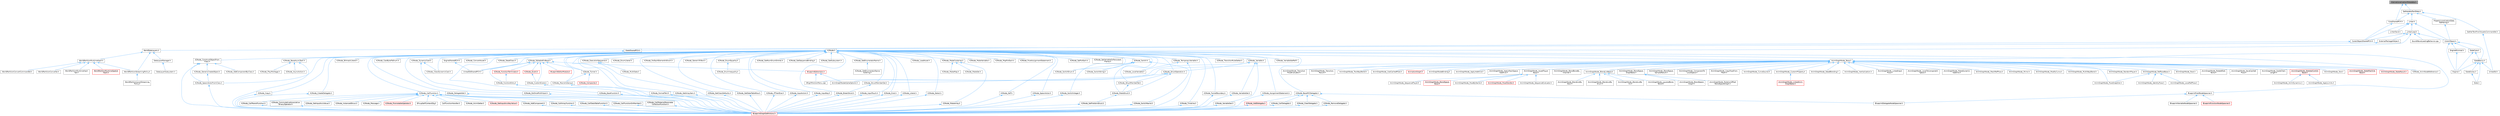 digraph "InternationalizationMetadata.h"
{
 // INTERACTIVE_SVG=YES
 // LATEX_PDF_SIZE
  bgcolor="transparent";
  edge [fontname=Helvetica,fontsize=10,labelfontname=Helvetica,labelfontsize=10];
  node [fontname=Helvetica,fontsize=10,shape=box,height=0.2,width=0.4];
  Node1 [id="Node000001",label="InternationalizationMetadata.h",height=0.2,width=0.4,color="gray40", fillcolor="grey60", style="filled", fontcolor="black",tooltip=" "];
  Node1 -> Node2 [id="edge1_Node000001_Node000002",dir="back",color="steelblue1",style="solid",tooltip=" "];
  Node2 [id="Node000002",label="CoreSharedPCH.h",height=0.2,width=0.4,color="grey40", fillcolor="white", style="filled",URL="$d8/de5/CoreSharedPCH_8h.html",tooltip=" "];
  Node2 -> Node3 [id="edge2_Node000002_Node000003",dir="back",color="steelblue1",style="solid",tooltip=" "];
  Node3 [id="Node000003",label="CoreUObjectSharedPCH.h",height=0.2,width=0.4,color="grey40", fillcolor="white", style="filled",URL="$de/d2f/CoreUObjectSharedPCH_8h.html",tooltip=" "];
  Node3 -> Node4 [id="edge3_Node000003_Node000004",dir="back",color="steelblue1",style="solid",tooltip=" "];
  Node4 [id="Node000004",label="SlateSharedPCH.h",height=0.2,width=0.4,color="grey40", fillcolor="white", style="filled",URL="$d1/dfc/SlateSharedPCH_8h.html",tooltip=" "];
  Node4 -> Node5 [id="edge4_Node000004_Node000005",dir="back",color="steelblue1",style="solid",tooltip=" "];
  Node5 [id="Node000005",label="EngineSharedPCH.h",height=0.2,width=0.4,color="grey40", fillcolor="white", style="filled",URL="$dc/dbb/EngineSharedPCH_8h.html",tooltip=" "];
  Node5 -> Node6 [id="edge5_Node000005_Node000006",dir="back",color="steelblue1",style="solid",tooltip=" "];
  Node6 [id="Node000006",label="UnrealEdSharedPCH.h",height=0.2,width=0.4,color="grey40", fillcolor="white", style="filled",URL="$d1/de6/UnrealEdSharedPCH_8h.html",tooltip=" "];
  Node1 -> Node7 [id="edge6_Node000001_Node000007",dir="back",color="steelblue1",style="solid",tooltip=" "];
  Node7 [id="Node000007",label="GatherableTextData.h",height=0.2,width=0.4,color="grey40", fillcolor="white", style="filled",URL="$d3/d5b/GatherableTextData_8h.html",tooltip=" "];
  Node7 -> Node2 [id="edge7_Node000007_Node000002",dir="back",color="steelblue1",style="solid",tooltip=" "];
  Node7 -> Node8 [id="edge8_Node000007_Node000008",dir="back",color="steelblue1",style="solid",tooltip=" "];
  Node8 [id="Node000008",label="GatherTextFromAssetsCommandlet.h",height=0.2,width=0.4,color="grey40", fillcolor="white", style="filled",URL="$df/da5/GatherTextFromAssetsCommandlet_8h.html",tooltip=" "];
  Node8 -> Node9 [id="edge9_Node000008_Node000009",dir="back",color="steelblue1",style="solid",tooltip=" "];
  Node9 [id="Node000009",label="UnrealEd.h",height=0.2,width=0.4,color="grey40", fillcolor="white", style="filled",URL="$d2/d5f/UnrealEd_8h.html",tooltip=" "];
  Node7 -> Node10 [id="edge10_Node000007_Node000010",dir="back",color="steelblue1",style="solid",tooltip=" "];
  Node10 [id="Node000010",label="Linker.h",height=0.2,width=0.4,color="grey40", fillcolor="white", style="filled",URL="$d8/d3d/Linker_8h.html",tooltip=" "];
  Node10 -> Node11 [id="edge11_Node000010_Node000011",dir="back",color="steelblue1",style="solid",tooltip=" "];
  Node11 [id="Node000011",label="CoreUObject.h",height=0.2,width=0.4,color="grey40", fillcolor="white", style="filled",URL="$d0/ded/CoreUObject_8h.html",tooltip=" "];
  Node11 -> Node12 [id="edge12_Node000011_Node000012",dir="back",color="steelblue1",style="solid",tooltip=" "];
  Node12 [id="Node000012",label="Engine.h",height=0.2,width=0.4,color="grey40", fillcolor="white", style="filled",URL="$d1/d34/Public_2Engine_8h.html",tooltip=" "];
  Node11 -> Node13 [id="edge13_Node000011_Node000013",dir="back",color="steelblue1",style="solid",tooltip=" "];
  Node13 [id="Node000013",label="EngineMinimal.h",height=0.2,width=0.4,color="grey40", fillcolor="white", style="filled",URL="$d0/d2c/EngineMinimal_8h.html",tooltip=" "];
  Node13 -> Node12 [id="edge14_Node000013_Node000012",dir="back",color="steelblue1",style="solid",tooltip=" "];
  Node11 -> Node14 [id="edge15_Node000011_Node000014",dir="back",color="steelblue1",style="solid",tooltip=" "];
  Node14 [id="Node000014",label="SlateBasics.h",height=0.2,width=0.4,color="grey40", fillcolor="white", style="filled",URL="$da/d2f/SlateBasics_8h.html",tooltip=" "];
  Node14 -> Node12 [id="edge16_Node000014_Node000012",dir="back",color="steelblue1",style="solid",tooltip=" "];
  Node14 -> Node15 [id="edge17_Node000014_Node000015",dir="back",color="steelblue1",style="solid",tooltip=" "];
  Node15 [id="Node000015",label="Slate.h",height=0.2,width=0.4,color="grey40", fillcolor="white", style="filled",URL="$d2/dc0/Slate_8h.html",tooltip=" "];
  Node14 -> Node16 [id="edge18_Node000014_Node000016",dir="back",color="steelblue1",style="solid",tooltip=" "];
  Node16 [id="Node000016",label="SlateExtras.h",height=0.2,width=0.4,color="grey40", fillcolor="white", style="filled",URL="$d8/dec/SlateExtras_8h.html",tooltip=" "];
  Node16 -> Node15 [id="edge19_Node000016_Node000015",dir="back",color="steelblue1",style="solid",tooltip=" "];
  Node14 -> Node9 [id="edge20_Node000014_Node000009",dir="back",color="steelblue1",style="solid",tooltip=" "];
  Node11 -> Node17 [id="edge21_Node000011_Node000017",dir="back",color="steelblue1",style="solid",tooltip=" "];
  Node17 [id="Node000017",label="SlateCore.h",height=0.2,width=0.4,color="grey40", fillcolor="white", style="filled",URL="$dc/d03/SlateCore_8h.html",tooltip=" "];
  Node17 -> Node12 [id="edge22_Node000017_Node000012",dir="back",color="steelblue1",style="solid",tooltip=" "];
  Node17 -> Node14 [id="edge23_Node000017_Node000014",dir="back",color="steelblue1",style="solid",tooltip=" "];
  Node10 -> Node3 [id="edge24_Node000010_Node000003",dir="back",color="steelblue1",style="solid",tooltip=" "];
  Node10 -> Node18 [id="edge25_Node000010_Node000018",dir="back",color="steelblue1",style="solid",tooltip=" "];
  Node18 [id="Node000018",label="LinkerLoad.h",height=0.2,width=0.4,color="grey40", fillcolor="white", style="filled",URL="$d7/def/LinkerLoad_8h.html",tooltip=" "];
  Node18 -> Node11 [id="edge26_Node000018_Node000011",dir="back",color="steelblue1",style="solid",tooltip=" "];
  Node18 -> Node3 [id="edge27_Node000018_Node000003",dir="back",color="steelblue1",style="solid",tooltip=" "];
  Node18 -> Node19 [id="edge28_Node000018_Node000019",dir="back",color="steelblue1",style="solid",tooltip=" "];
  Node19 [id="Node000019",label="ExternalPackageHelper.h",height=0.2,width=0.4,color="grey40", fillcolor="white", style="filled",URL="$d3/d2f/ExternalPackageHelper_8h.html",tooltip=" "];
  Node19 -> Node20 [id="edge29_Node000019_Node000020",dir="back",color="steelblue1",style="solid",tooltip=" "];
  Node20 [id="Node000020",label="WorldDataLayers.h",height=0.2,width=0.4,color="grey40", fillcolor="white", style="filled",URL="$d1/d1d/WorldDataLayers_8h.html",tooltip=" "];
  Node20 -> Node21 [id="edge30_Node000020_Node000021",dir="back",color="steelblue1",style="solid",tooltip=" "];
  Node21 [id="Node000021",label="DataLayerManager.h",height=0.2,width=0.4,color="grey40", fillcolor="white", style="filled",URL="$de/d96/DataLayerManager_8h.html",tooltip=" "];
  Node21 -> Node22 [id="edge31_Node000021_Node000022",dir="back",color="steelblue1",style="solid",tooltip=" "];
  Node22 [id="Node000022",label="DataLayerSubsystem.h",height=0.2,width=0.4,color="grey40", fillcolor="white", style="filled",URL="$d2/d5d/DataLayerSubsystem_8h.html",tooltip=" "];
  Node20 -> Node23 [id="edge32_Node000020_Node000023",dir="back",color="steelblue1",style="solid",tooltip=" "];
  Node23 [id="Node000023",label="WorldPartitionRuntimeHash.h",height=0.2,width=0.4,color="grey40", fillcolor="white", style="filled",URL="$d9/df1/WorldPartitionRuntimeHash_8h.html",tooltip=" "];
  Node23 -> Node24 [id="edge33_Node000023_Node000024",dir="back",color="steelblue1",style="solid",tooltip=" "];
  Node24 [id="Node000024",label="WorldPartitionConvertCommandlet.h",height=0.2,width=0.4,color="grey40", fillcolor="white", style="filled",URL="$db/d15/WorldPartitionConvertCommandlet_8h.html",tooltip=" "];
  Node23 -> Node25 [id="edge34_Node000023_Node000025",dir="back",color="steelblue1",style="solid",tooltip=" "];
  Node25 [id="Node000025",label="WorldPartitionConverter.h",height=0.2,width=0.4,color="grey40", fillcolor="white", style="filled",URL="$dc/df8/WorldPartitionConverter_8h.html",tooltip=" "];
  Node23 -> Node26 [id="edge35_Node000023_Node000026",dir="back",color="steelblue1",style="solid",tooltip=" "];
  Node26 [id="Node000026",label="WorldPartitionRuntimeHash\lSet.h",height=0.2,width=0.4,color="grey40", fillcolor="white", style="filled",URL="$d7/d94/WorldPartitionRuntimeHashSet_8h.html",tooltip=" "];
  Node23 -> Node27 [id="edge36_Node000023_Node000027",dir="back",color="steelblue1",style="solid",tooltip=" "];
  Node27 [id="Node000027",label="WorldPartitionRuntimeSpatial\lHash.h",height=0.2,width=0.4,color="red", fillcolor="#FFF0F0", style="filled",URL="$da/dbe/WorldPartitionRuntimeSpatialHash_8h.html",tooltip=" "];
  Node23 -> Node29 [id="edge37_Node000023_Node000029",dir="back",color="steelblue1",style="solid",tooltip=" "];
  Node29 [id="Node000029",label="WorldPartitionStreamingPolicy.h",height=0.2,width=0.4,color="grey40", fillcolor="white", style="filled",URL="$d8/d37/WorldPartitionStreamingPolicy_8h.html",tooltip=" "];
  Node29 -> Node30 [id="edge38_Node000029_Node000030",dir="back",color="steelblue1",style="solid",tooltip=" "];
  Node30 [id="Node000030",label="WorldPartitionLevelStreaming\lPolicy.h",height=0.2,width=0.4,color="grey40", fillcolor="white", style="filled",URL="$d4/d14/WorldPartitionLevelStreamingPolicy_8h.html",tooltip=" "];
  Node20 -> Node29 [id="edge39_Node000020_Node000029",dir="back",color="steelblue1",style="solid",tooltip=" "];
  Node18 -> Node31 [id="edge40_Node000018_Node000031",dir="back",color="steelblue1",style="solid",tooltip=" "];
  Node31 [id="Node000031",label="K2Node.h",height=0.2,width=0.4,color="grey40", fillcolor="white", style="filled",URL="$d5/d94/K2Node_8h.html",tooltip=" "];
  Node31 -> Node32 [id="edge41_Node000031_Node000032",dir="back",color="steelblue1",style="solid",tooltip=" "];
  Node32 [id="Node000032",label="AnimGraphNode_Base.h",height=0.2,width=0.4,color="grey40", fillcolor="white", style="filled",URL="$d0/dfb/AnimGraphNode__Base_8h.html",tooltip=" "];
  Node32 -> Node33 [id="edge42_Node000032_Node000033",dir="back",color="steelblue1",style="solid",tooltip=" "];
  Node33 [id="Node000033",label="AnimGraphNodeAlphaOptions.h",height=0.2,width=0.4,color="grey40", fillcolor="white", style="filled",URL="$d6/df6/AnimGraphNodeAlphaOptions_8h.html",tooltip=" "];
  Node32 -> Node34 [id="edge43_Node000032_Node000034",dir="back",color="steelblue1",style="solid",tooltip=" "];
  Node34 [id="Node000034",label="AnimGraphNodeBinding.h",height=0.2,width=0.4,color="grey40", fillcolor="white", style="filled",URL="$d6/d3b/AnimGraphNodeBinding_8h.html",tooltip=" "];
  Node32 -> Node35 [id="edge44_Node000032_Node000035",dir="back",color="steelblue1",style="solid",tooltip=" "];
  Node35 [id="Node000035",label="AnimGraphNode_ApplyAdditive.h",height=0.2,width=0.4,color="grey40", fillcolor="white", style="filled",URL="$da/d67/AnimGraphNode__ApplyAdditive_8h.html",tooltip=" "];
  Node32 -> Node36 [id="edge45_Node000032_Node000036",dir="back",color="steelblue1",style="solid",tooltip=" "];
  Node36 [id="Node000036",label="AnimGraphNode_ApplyMeshSpace\lAdditive.h",height=0.2,width=0.4,color="grey40", fillcolor="white", style="filled",URL="$dd/dc4/AnimGraphNode__ApplyMeshSpaceAdditive_8h.html",tooltip=" "];
  Node32 -> Node37 [id="edge46_Node000032_Node000037",dir="back",color="steelblue1",style="solid",tooltip=" "];
  Node37 [id="Node000037",label="AnimGraphNode_AssetPlayer\lBase.h",height=0.2,width=0.4,color="grey40", fillcolor="white", style="filled",URL="$d1/d4f/AnimGraphNode__AssetPlayerBase_8h.html",tooltip=" "];
  Node37 -> Node38 [id="edge47_Node000037_Node000038",dir="back",color="steelblue1",style="solid",tooltip=" "];
  Node38 [id="Node000038",label="AnimGraphNode_BlendSpace\lBase.h",height=0.2,width=0.4,color="red", fillcolor="#FFF0F0", style="filled",URL="$d7/d6d/AnimGraphNode__BlendSpaceBase_8h.html",tooltip=" "];
  Node37 -> Node43 [id="edge48_Node000037_Node000043",dir="back",color="steelblue1",style="solid",tooltip=" "];
  Node43 [id="Node000043",label="AnimGraphNode_PoseByName.h",height=0.2,width=0.4,color="grey40", fillcolor="white", style="filled",URL="$d7/d02/AnimGraphNode__PoseByName_8h.html",tooltip=" "];
  Node37 -> Node44 [id="edge49_Node000037_Node000044",dir="back",color="steelblue1",style="solid",tooltip=" "];
  Node44 [id="Node000044",label="AnimGraphNode_PoseHandler.h",height=0.2,width=0.4,color="red", fillcolor="#FFF0F0", style="filled",URL="$df/dfb/AnimGraphNode__PoseHandler_8h.html",tooltip=" "];
  Node37 -> Node47 [id="edge50_Node000037_Node000047",dir="back",color="steelblue1",style="solid",tooltip=" "];
  Node47 [id="Node000047",label="AnimGraphNode_SequenceEvaluator.h",height=0.2,width=0.4,color="grey40", fillcolor="white", style="filled",URL="$d1/d1c/AnimGraphNode__SequenceEvaluator_8h.html",tooltip=" "];
  Node37 -> Node48 [id="edge51_Node000037_Node000048",dir="back",color="steelblue1",style="solid",tooltip=" "];
  Node48 [id="Node000048",label="AnimGraphNode_SequencePlayer.h",height=0.2,width=0.4,color="grey40", fillcolor="white", style="filled",URL="$d2/d91/AnimGraphNode__SequencePlayer_8h.html",tooltip=" "];
  Node32 -> Node49 [id="edge52_Node000032_Node000049",dir="back",color="steelblue1",style="solid",tooltip=" "];
  Node49 [id="Node000049",label="AnimGraphNode_BlendBoneBy\lChannel.h",height=0.2,width=0.4,color="grey40", fillcolor="white", style="filled",URL="$de/da9/AnimGraphNode__BlendBoneByChannel_8h.html",tooltip=" "];
  Node32 -> Node50 [id="edge53_Node000032_Node000050",dir="back",color="steelblue1",style="solid",tooltip=" "];
  Node50 [id="Node000050",label="AnimGraphNode_BlendListBase.h",height=0.2,width=0.4,color="grey40", fillcolor="white", style="filled",URL="$d7/d20/AnimGraphNode__BlendListBase_8h.html",tooltip=" "];
  Node50 -> Node51 [id="edge54_Node000050_Node000051",dir="back",color="steelblue1",style="solid",tooltip=" "];
  Node51 [id="Node000051",label="AnimGraphNode_BlendListBy\lBool.h",height=0.2,width=0.4,color="grey40", fillcolor="white", style="filled",URL="$d9/d9d/AnimGraphNode__BlendListByBool_8h.html",tooltip=" "];
  Node50 -> Node52 [id="edge55_Node000050_Node000052",dir="back",color="steelblue1",style="solid",tooltip=" "];
  Node52 [id="Node000052",label="AnimGraphNode_BlendListBy\lEnum.h",height=0.2,width=0.4,color="grey40", fillcolor="white", style="filled",URL="$de/d60/AnimGraphNode__BlendListByEnum_8h.html",tooltip=" "];
  Node50 -> Node53 [id="edge56_Node000050_Node000053",dir="back",color="steelblue1",style="solid",tooltip=" "];
  Node53 [id="Node000053",label="AnimGraphNode_BlendListBy\lInt.h",height=0.2,width=0.4,color="grey40", fillcolor="white", style="filled",URL="$dc/df2/AnimGraphNode__BlendListByInt_8h.html",tooltip=" "];
  Node50 -> Node54 [id="edge57_Node000050_Node000054",dir="back",color="steelblue1",style="solid",tooltip=" "];
  Node54 [id="Node000054",label="AnimGraphNode_LayeredBone\lBlend.h",height=0.2,width=0.4,color="grey40", fillcolor="white", style="filled",URL="$d2/d01/AnimGraphNode__LayeredBoneBlend_8h.html",tooltip=" "];
  Node32 -> Node55 [id="edge58_Node000032_Node000055",dir="back",color="steelblue1",style="solid",tooltip=" "];
  Node55 [id="Node000055",label="AnimGraphNode_BlendSpace\lGraphBase.h",height=0.2,width=0.4,color="grey40", fillcolor="white", style="filled",URL="$d6/d44/AnimGraphNode__BlendSpaceGraphBase_8h.html",tooltip=" "];
  Node55 -> Node56 [id="edge59_Node000055_Node000056",dir="back",color="steelblue1",style="solid",tooltip=" "];
  Node56 [id="Node000056",label="AnimGraphNode_BlendSpace\lGraph.h",height=0.2,width=0.4,color="grey40", fillcolor="white", style="filled",URL="$d7/d81/AnimGraphNode__BlendSpaceGraph_8h.html",tooltip=" "];
  Node55 -> Node57 [id="edge60_Node000055_Node000057",dir="back",color="steelblue1",style="solid",tooltip=" "];
  Node57 [id="Node000057",label="AnimGraphNode_RotationOffset\lBlendSpaceGraph.h",height=0.2,width=0.4,color="grey40", fillcolor="white", style="filled",URL="$d0/d4c/AnimGraphNode__RotationOffsetBlendSpaceGraph_8h.html",tooltip=" "];
  Node32 -> Node58 [id="edge61_Node000032_Node000058",dir="back",color="steelblue1",style="solid",tooltip=" "];
  Node58 [id="Node000058",label="AnimGraphNode_BlendSpace\lSampleResult.h",height=0.2,width=0.4,color="grey40", fillcolor="white", style="filled",URL="$de/df8/AnimGraphNode__BlendSpaceSampleResult_8h.html",tooltip=" "];
  Node32 -> Node59 [id="edge62_Node000032_Node000059",dir="back",color="steelblue1",style="solid",tooltip=" "];
  Node59 [id="Node000059",label="AnimGraphNode_ComponentTo\lLocalSpace.h",height=0.2,width=0.4,color="grey40", fillcolor="white", style="filled",URL="$d1/d3f/AnimGraphNode__ComponentToLocalSpace_8h.html",tooltip=" "];
  Node32 -> Node60 [id="edge63_Node000032_Node000060",dir="back",color="steelblue1",style="solid",tooltip=" "];
  Node60 [id="Node000060",label="AnimGraphNode_CopyPoseFrom\lMesh.h",height=0.2,width=0.4,color="grey40", fillcolor="white", style="filled",URL="$d6/d71/AnimGraphNode__CopyPoseFromMesh_8h.html",tooltip=" "];
  Node32 -> Node61 [id="edge64_Node000032_Node000061",dir="back",color="steelblue1",style="solid",tooltip=" "];
  Node61 [id="Node000061",label="AnimGraphNode_CurveSource.h",height=0.2,width=0.4,color="grey40", fillcolor="white", style="filled",URL="$dc/de5/AnimGraphNode__CurveSource_8h.html",tooltip=" "];
  Node32 -> Node62 [id="edge65_Node000032_Node000062",dir="back",color="steelblue1",style="solid",tooltip=" "];
  Node62 [id="Node000062",label="AnimGraphNode_CustomProperty.h",height=0.2,width=0.4,color="grey40", fillcolor="white", style="filled",URL="$d8/d3f/AnimGraphNode__CustomProperty_8h.html",tooltip=" "];
  Node62 -> Node63 [id="edge66_Node000062_Node000063",dir="back",color="steelblue1",style="solid",tooltip=" "];
  Node63 [id="Node000063",label="AnimGraphNode_LinkedAnim\lGraphBase.h",height=0.2,width=0.4,color="red", fillcolor="#FFF0F0", style="filled",URL="$d5/de1/AnimGraphNode__LinkedAnimGraphBase_8h.html",tooltip=" "];
  Node32 -> Node66 [id="edge67_Node000032_Node000066",dir="back",color="steelblue1",style="solid",tooltip=" "];
  Node66 [id="Node000066",label="AnimGraphNode_DeadBlending.h",height=0.2,width=0.4,color="grey40", fillcolor="white", style="filled",URL="$d8/d73/AnimGraphNode__DeadBlending_8h.html",tooltip=" "];
  Node32 -> Node67 [id="edge68_Node000032_Node000067",dir="back",color="steelblue1",style="solid",tooltip=" "];
  Node67 [id="Node000067",label="AnimGraphNode_Inertialization.h",height=0.2,width=0.4,color="grey40", fillcolor="white", style="filled",URL="$d7/d66/AnimGraphNode__Inertialization_8h.html",tooltip=" "];
  Node32 -> Node68 [id="edge69_Node000032_Node000068",dir="back",color="steelblue1",style="solid",tooltip=" "];
  Node68 [id="Node000068",label="AnimGraphNode_LinkedInput\lPose.h",height=0.2,width=0.4,color="grey40", fillcolor="white", style="filled",URL="$d7/d8c/AnimGraphNode__LinkedInputPose_8h.html",tooltip=" "];
  Node32 -> Node69 [id="edge70_Node000032_Node000069",dir="back",color="steelblue1",style="solid",tooltip=" "];
  Node69 [id="Node000069",label="AnimGraphNode_LocalToComponent\lSpace.h",height=0.2,width=0.4,color="grey40", fillcolor="white", style="filled",URL="$d6/d01/AnimGraphNode__LocalToComponentSpace_8h.html",tooltip=" "];
  Node32 -> Node70 [id="edge71_Node000032_Node000070",dir="back",color="steelblue1",style="solid",tooltip=" "];
  Node70 [id="Node000070",label="AnimGraphNode_MakeDynamic\lAdditive.h",height=0.2,width=0.4,color="grey40", fillcolor="white", style="filled",URL="$d4/dc9/AnimGraphNode__MakeDynamicAdditive_8h.html",tooltip=" "];
  Node32 -> Node71 [id="edge72_Node000032_Node000071",dir="back",color="steelblue1",style="solid",tooltip=" "];
  Node71 [id="Node000071",label="AnimGraphNode_MeshRefPose.h",height=0.2,width=0.4,color="grey40", fillcolor="white", style="filled",URL="$d3/d58/AnimGraphNode__MeshRefPose_8h.html",tooltip=" "];
  Node32 -> Node72 [id="edge73_Node000032_Node000072",dir="back",color="steelblue1",style="solid",tooltip=" "];
  Node72 [id="Node000072",label="AnimGraphNode_Mirror.h",height=0.2,width=0.4,color="grey40", fillcolor="white", style="filled",URL="$de/d96/AnimGraphNode__Mirror_8h.html",tooltip=" "];
  Node32 -> Node73 [id="edge74_Node000032_Node000073",dir="back",color="steelblue1",style="solid",tooltip=" "];
  Node73 [id="Node000073",label="AnimGraphNode_ModifyCurve.h",height=0.2,width=0.4,color="grey40", fillcolor="white", style="filled",URL="$d5/d09/AnimGraphNode__ModifyCurve_8h.html",tooltip=" "];
  Node32 -> Node74 [id="edge75_Node000032_Node000074",dir="back",color="steelblue1",style="solid",tooltip=" "];
  Node74 [id="Node000074",label="AnimGraphNode_MultiWayBlend.h",height=0.2,width=0.4,color="grey40", fillcolor="white", style="filled",URL="$dd/dcb/AnimGraphNode__MultiWayBlend_8h.html",tooltip=" "];
  Node32 -> Node75 [id="edge76_Node000032_Node000075",dir="back",color="steelblue1",style="solid",tooltip=" "];
  Node75 [id="Node000075",label="AnimGraphNode_PoseSnapshot.h",height=0.2,width=0.4,color="grey40", fillcolor="white", style="filled",URL="$d1/d92/AnimGraphNode__PoseSnapshot_8h.html",tooltip=" "];
  Node32 -> Node76 [id="edge77_Node000032_Node000076",dir="back",color="steelblue1",style="solid",tooltip=" "];
  Node76 [id="Node000076",label="AnimGraphNode_RandomPlayer.h",height=0.2,width=0.4,color="grey40", fillcolor="white", style="filled",URL="$dc/d48/AnimGraphNode__RandomPlayer_8h.html",tooltip=" "];
  Node32 -> Node77 [id="edge78_Node000032_Node000077",dir="back",color="steelblue1",style="solid",tooltip=" "];
  Node77 [id="Node000077",label="AnimGraphNode_RefPoseBase.h",height=0.2,width=0.4,color="grey40", fillcolor="white", style="filled",URL="$d8/d34/AnimGraphNode__RefPoseBase_8h.html",tooltip=" "];
  Node77 -> Node78 [id="edge79_Node000077_Node000078",dir="back",color="steelblue1",style="solid",tooltip=" "];
  Node78 [id="Node000078",label="AnimGraphNode_IdentityPose.h",height=0.2,width=0.4,color="grey40", fillcolor="white", style="filled",URL="$d8/dac/AnimGraphNode__IdentityPose_8h.html",tooltip=" "];
  Node77 -> Node79 [id="edge80_Node000077_Node000079",dir="back",color="steelblue1",style="solid",tooltip=" "];
  Node79 [id="Node000079",label="AnimGraphNode_LocalRefPose.h",height=0.2,width=0.4,color="grey40", fillcolor="white", style="filled",URL="$df/d6f/AnimGraphNode__LocalRefPose_8h.html",tooltip=" "];
  Node77 -> Node75 [id="edge81_Node000077_Node000075",dir="back",color="steelblue1",style="solid",tooltip=" "];
  Node32 -> Node80 [id="edge82_Node000032_Node000080",dir="back",color="steelblue1",style="solid",tooltip=" "];
  Node80 [id="Node000080",label="AnimGraphNode_Root.h",height=0.2,width=0.4,color="grey40", fillcolor="white", style="filled",URL="$d2/d39/AnimGraphNode__Root_8h.html",tooltip=" "];
  Node32 -> Node81 [id="edge83_Node000032_Node000081",dir="back",color="steelblue1",style="solid",tooltip=" "];
  Node81 [id="Node000081",label="AnimGraphNode_RotateRoot\lBone.h",height=0.2,width=0.4,color="grey40", fillcolor="white", style="filled",URL="$d4/de0/AnimGraphNode__RotateRootBone_8h.html",tooltip=" "];
  Node32 -> Node82 [id="edge84_Node000032_Node000082",dir="back",color="steelblue1",style="solid",tooltip=" "];
  Node82 [id="Node000082",label="AnimGraphNode_SaveCached\lPose.h",height=0.2,width=0.4,color="grey40", fillcolor="white", style="filled",URL="$df/d5e/AnimGraphNode__SaveCachedPose_8h.html",tooltip=" "];
  Node32 -> Node83 [id="edge85_Node000032_Node000083",dir="back",color="steelblue1",style="solid",tooltip=" "];
  Node83 [id="Node000083",label="AnimGraphNode_ScaleChain\lLength.h",height=0.2,width=0.4,color="grey40", fillcolor="white", style="filled",URL="$d9/df8/AnimGraphNode__ScaleChainLength_8h.html",tooltip=" "];
  Node32 -> Node84 [id="edge86_Node000032_Node000084",dir="back",color="steelblue1",style="solid",tooltip=" "];
  Node84 [id="Node000084",label="AnimGraphNode_SkeletalControl\lBase.h",height=0.2,width=0.4,color="red", fillcolor="#FFF0F0", style="filled",URL="$d9/dff/AnimGraphNode__SkeletalControlBase_8h.html",tooltip=" "];
  Node84 -> Node85 [id="edge87_Node000084_Node000085",dir="back",color="steelblue1",style="solid",tooltip=" "];
  Node85 [id="Node000085",label="AnimGraphNode_AnimDynamics.h",height=0.2,width=0.4,color="grey40", fillcolor="white", style="filled",URL="$da/dc2/AnimGraphNode__AnimDynamics_8h.html",tooltip=" "];
  Node84 -> Node86 [id="edge88_Node000084_Node000086",dir="back",color="steelblue1",style="solid",tooltip=" "];
  Node86 [id="Node000086",label="AnimGraphNode_ApplyLimits.h",height=0.2,width=0.4,color="grey40", fillcolor="white", style="filled",URL="$dc/d36/AnimGraphNode__ApplyLimits_8h.html",tooltip=" "];
  Node32 -> Node109 [id="edge89_Node000032_Node000109",dir="back",color="steelblue1",style="solid",tooltip=" "];
  Node109 [id="Node000109",label="AnimGraphNode_Slot.h",height=0.2,width=0.4,color="grey40", fillcolor="white", style="filled",URL="$df/d63/AnimGraphNode__Slot_8h.html",tooltip=" "];
  Node32 -> Node110 [id="edge90_Node000032_Node000110",dir="back",color="steelblue1",style="solid",tooltip=" "];
  Node110 [id="Node000110",label="AnimGraphNode_StateMachine\lBase.h",height=0.2,width=0.4,color="red", fillcolor="#FFF0F0", style="filled",URL="$dc/d11/AnimGraphNode__StateMachineBase_8h.html",tooltip=" "];
  Node32 -> Node112 [id="edge91_Node000032_Node000112",dir="back",color="steelblue1",style="solid",tooltip=" "];
  Node112 [id="Node000112",label="AnimGraphNode_StateResult.h",height=0.2,width=0.4,color="red", fillcolor="#FFF0F0", style="filled",URL="$d3/d7e/AnimGraphNode__StateResult_8h.html",tooltip=" "];
  Node32 -> Node114 [id="edge92_Node000032_Node000114",dir="back",color="steelblue1",style="solid",tooltip=" "];
  Node114 [id="Node000114",label="AnimGraphNode_Transition\lPoseEvaluator.h",height=0.2,width=0.4,color="grey40", fillcolor="white", style="filled",URL="$d8/dec/AnimGraphNode__TransitionPoseEvaluator_8h.html",tooltip=" "];
  Node32 -> Node115 [id="edge93_Node000032_Node000115",dir="back",color="steelblue1",style="solid",tooltip=" "];
  Node115 [id="Node000115",label="AnimGraphNode_Transition\lResult.h",height=0.2,width=0.4,color="grey40", fillcolor="white", style="filled",URL="$d7/d74/AnimGraphNode__TransitionResult_8h.html",tooltip=" "];
  Node32 -> Node116 [id="edge94_Node000032_Node000116",dir="back",color="steelblue1",style="solid",tooltip=" "];
  Node116 [id="Node000116",label="AnimGraphNode_TwoWayBlend.h",height=0.2,width=0.4,color="grey40", fillcolor="white", style="filled",URL="$d0/df0/AnimGraphNode__TwoWayBlend_8h.html",tooltip=" "];
  Node32 -> Node117 [id="edge95_Node000032_Node000117",dir="back",color="steelblue1",style="solid",tooltip=" "];
  Node117 [id="Node000117",label="AnimGraphNode_UseCachedPose.h",height=0.2,width=0.4,color="grey40", fillcolor="white", style="filled",URL="$d8/d30/AnimGraphNode__UseCachedPose_8h.html",tooltip=" "];
  Node32 -> Node118 [id="edge96_Node000032_Node000118",dir="back",color="steelblue1",style="solid",tooltip=" "];
  Node118 [id="Node000118",label="AnimationGraph.h",height=0.2,width=0.4,color="red", fillcolor="#FFF0F0", style="filled",URL="$df/d2e/AnimationGraph_8h.html",tooltip=" "];
  Node32 -> Node123 [id="edge97_Node000032_Node000123",dir="back",color="steelblue1",style="solid",tooltip=" "];
  Node123 [id="Node000123",label="K2Node_AnimNodeReference.h",height=0.2,width=0.4,color="grey40", fillcolor="white", style="filled",URL="$d2/d81/K2Node__AnimNodeReference_8h.html",tooltip=" "];
  Node31 -> Node124 [id="edge98_Node000031_Node000124",dir="back",color="steelblue1",style="solid",tooltip=" "];
  Node124 [id="Node000124",label="BlueprintFieldNodeSpawner.h",height=0.2,width=0.4,color="grey40", fillcolor="white", style="filled",URL="$da/d70/BlueprintFieldNodeSpawner_8h.html",tooltip=" "];
  Node124 -> Node125 [id="edge99_Node000124_Node000125",dir="back",color="steelblue1",style="solid",tooltip=" "];
  Node125 [id="Node000125",label="BlueprintDelegateNodeSpawner.h",height=0.2,width=0.4,color="grey40", fillcolor="white", style="filled",URL="$dc/d16/BlueprintDelegateNodeSpawner_8h.html",tooltip=" "];
  Node124 -> Node126 [id="edge100_Node000124_Node000126",dir="back",color="steelblue1",style="solid",tooltip=" "];
  Node126 [id="Node000126",label="BlueprintFunctionNodeSpawner.h",height=0.2,width=0.4,color="red", fillcolor="#FFF0F0", style="filled",URL="$d0/d59/BlueprintFunctionNodeSpawner_8h.html",tooltip=" "];
  Node124 -> Node128 [id="edge101_Node000124_Node000128",dir="back",color="steelblue1",style="solid",tooltip=" "];
  Node128 [id="Node000128",label="BlueprintVariableNodeSpawner.h",height=0.2,width=0.4,color="grey40", fillcolor="white", style="filled",URL="$db/dba/BlueprintVariableNodeSpawner_8h.html",tooltip=" "];
  Node31 -> Node123 [id="edge102_Node000031_Node000123",dir="back",color="steelblue1",style="solid",tooltip=" "];
  Node31 -> Node129 [id="edge103_Node000031_Node000129",dir="back",color="steelblue1",style="solid",tooltip=" "];
  Node129 [id="Node000129",label="K2Node_AssignmentStatement.h",height=0.2,width=0.4,color="grey40", fillcolor="white", style="filled",URL="$d1/d32/K2Node__AssignmentStatement_8h.html",tooltip=" "];
  Node129 -> Node130 [id="edge104_Node000129_Node000130",dir="back",color="steelblue1",style="solid",tooltip=" "];
  Node130 [id="Node000130",label="BlueprintGraphDefinitions.h",height=0.2,width=0.4,color="red", fillcolor="#FFF0F0", style="filled",URL="$d7/d5e/BlueprintGraphDefinitions_8h.html",tooltip=" "];
  Node31 -> Node132 [id="edge105_Node000031_Node000132",dir="back",color="steelblue1",style="solid",tooltip=" "];
  Node132 [id="Node000132",label="K2Node_BaseAsyncTask.h",height=0.2,width=0.4,color="grey40", fillcolor="white", style="filled",URL="$d5/db7/K2Node__BaseAsyncTask_8h.html",tooltip=" "];
  Node132 -> Node130 [id="edge106_Node000132_Node000130",dir="back",color="steelblue1",style="solid",tooltip=" "];
  Node132 -> Node133 [id="edge107_Node000132_Node000133",dir="back",color="steelblue1",style="solid",tooltip=" "];
  Node133 [id="Node000133",label="K2Node_AsyncAction.h",height=0.2,width=0.4,color="grey40", fillcolor="white", style="filled",URL="$df/d26/K2Node__AsyncAction_8h.html",tooltip=" "];
  Node132 -> Node134 [id="edge108_Node000132_Node000134",dir="back",color="steelblue1",style="solid",tooltip=" "];
  Node134 [id="Node000134",label="K2Node_PlayMontage.h",height=0.2,width=0.4,color="grey40", fillcolor="white", style="filled",URL="$d6/d6a/K2Node__PlayMontage_8h.html",tooltip=" "];
  Node31 -> Node135 [id="edge109_Node000031_Node000135",dir="back",color="steelblue1",style="solid",tooltip=" "];
  Node135 [id="Node000135",label="K2Node_BaseMCDelegate.h",height=0.2,width=0.4,color="grey40", fillcolor="white", style="filled",URL="$dd/d9b/K2Node__BaseMCDelegate_8h.html",tooltip=" "];
  Node135 -> Node125 [id="edge110_Node000135_Node000125",dir="back",color="steelblue1",style="solid",tooltip=" "];
  Node135 -> Node136 [id="edge111_Node000135_Node000136",dir="back",color="steelblue1",style="solid",tooltip=" "];
  Node136 [id="Node000136",label="K2Node_AddDelegate.h",height=0.2,width=0.4,color="red", fillcolor="#FFF0F0", style="filled",URL="$d5/dc7/K2Node__AddDelegate_8h.html",tooltip=" "];
  Node136 -> Node130 [id="edge112_Node000136_Node000130",dir="back",color="steelblue1",style="solid",tooltip=" "];
  Node135 -> Node138 [id="edge113_Node000135_Node000138",dir="back",color="steelblue1",style="solid",tooltip=" "];
  Node138 [id="Node000138",label="K2Node_CallDelegate.h",height=0.2,width=0.4,color="grey40", fillcolor="white", style="filled",URL="$db/de6/K2Node__CallDelegate_8h.html",tooltip=" "];
  Node138 -> Node130 [id="edge114_Node000138_Node000130",dir="back",color="steelblue1",style="solid",tooltip=" "];
  Node135 -> Node139 [id="edge115_Node000135_Node000139",dir="back",color="steelblue1",style="solid",tooltip=" "];
  Node139 [id="Node000139",label="K2Node_ClearDelegate.h",height=0.2,width=0.4,color="grey40", fillcolor="white", style="filled",URL="$dd/d78/K2Node__ClearDelegate_8h.html",tooltip=" "];
  Node139 -> Node130 [id="edge116_Node000139_Node000130",dir="back",color="steelblue1",style="solid",tooltip=" "];
  Node135 -> Node140 [id="edge117_Node000135_Node000140",dir="back",color="steelblue1",style="solid",tooltip=" "];
  Node140 [id="Node000140",label="K2Node_RemoveDelegate.h",height=0.2,width=0.4,color="grey40", fillcolor="white", style="filled",URL="$dd/d54/K2Node__RemoveDelegate_8h.html",tooltip=" "];
  Node140 -> Node130 [id="edge118_Node000140_Node000130",dir="back",color="steelblue1",style="solid",tooltip=" "];
  Node31 -> Node141 [id="edge119_Node000031_Node000141",dir="back",color="steelblue1",style="solid",tooltip=" "];
  Node141 [id="Node000141",label="K2Node_BitmaskLiteral.h",height=0.2,width=0.4,color="grey40", fillcolor="white", style="filled",URL="$dc/de6/K2Node__BitmaskLiteral_8h.html",tooltip=" "];
  Node31 -> Node142 [id="edge120_Node000031_Node000142",dir="back",color="steelblue1",style="solid",tooltip=" "];
  Node142 [id="Node000142",label="K2Node_BreakStruct.h",height=0.2,width=0.4,color="grey40", fillcolor="white", style="filled",URL="$df/d93/K2Node__BreakStruct_8h.html",tooltip=" "];
  Node142 -> Node130 [id="edge121_Node000142_Node000130",dir="back",color="steelblue1",style="solid",tooltip=" "];
  Node31 -> Node143 [id="edge122_Node000031_Node000143",dir="back",color="steelblue1",style="solid",tooltip=" "];
  Node143 [id="Node000143",label="K2Node_CallFunction.h",height=0.2,width=0.4,color="grey40", fillcolor="white", style="filled",URL="$d5/d5f/K2Node__CallFunction_8h.html",tooltip=" "];
  Node143 -> Node144 [id="edge123_Node000143_Node000144",dir="back",color="steelblue1",style="solid",tooltip=" "];
  Node144 [id="Node000144",label="CallFunctionHandler.h",height=0.2,width=0.4,color="grey40", fillcolor="white", style="filled",URL="$d3/d6d/CallFunctionHandler_8h.html",tooltip=" "];
  Node143 -> Node145 [id="edge124_Node000143_Node000145",dir="back",color="steelblue1",style="solid",tooltip=" "];
  Node145 [id="Node000145",label="K2Node_AddComponent.h",height=0.2,width=0.4,color="grey40", fillcolor="white", style="filled",URL="$d9/dc9/K2Node__AddComponent_8h.html",tooltip=" "];
  Node145 -> Node130 [id="edge125_Node000145_Node000130",dir="back",color="steelblue1",style="solid",tooltip=" "];
  Node143 -> Node146 [id="edge126_Node000143_Node000146",dir="back",color="steelblue1",style="solid",tooltip=" "];
  Node146 [id="Node000146",label="K2Node_AnimGetter.h",height=0.2,width=0.4,color="grey40", fillcolor="white", style="filled",URL="$dc/d9a/K2Node__AnimGetter_8h.html",tooltip=" "];
  Node143 -> Node147 [id="edge127_Node000143_Node000147",dir="back",color="steelblue1",style="solid",tooltip=" "];
  Node147 [id="Node000147",label="K2Node_CallArrayFunction.h",height=0.2,width=0.4,color="grey40", fillcolor="white", style="filled",URL="$d7/d2f/K2Node__CallArrayFunction_8h.html",tooltip=" "];
  Node147 -> Node130 [id="edge128_Node000147_Node000130",dir="back",color="steelblue1",style="solid",tooltip=" "];
  Node143 -> Node148 [id="edge129_Node000143_Node000148",dir="back",color="steelblue1",style="solid",tooltip=" "];
  Node148 [id="Node000148",label="K2Node_CallDataTableFunction.h",height=0.2,width=0.4,color="grey40", fillcolor="white", style="filled",URL="$df/dc4/K2Node__CallDataTableFunction_8h.html",tooltip=" "];
  Node148 -> Node130 [id="edge130_Node000148_Node000130",dir="back",color="steelblue1",style="solid",tooltip=" "];
  Node143 -> Node149 [id="edge131_Node000143_Node000149",dir="back",color="steelblue1",style="solid",tooltip=" "];
  Node149 [id="Node000149",label="K2Node_CallFunctionOnMember.h",height=0.2,width=0.4,color="grey40", fillcolor="white", style="filled",URL="$d8/d2f/K2Node__CallFunctionOnMember_8h.html",tooltip=" "];
  Node149 -> Node130 [id="edge132_Node000149_Node000130",dir="back",color="steelblue1",style="solid",tooltip=" "];
  Node143 -> Node150 [id="edge133_Node000143_Node000150",dir="back",color="steelblue1",style="solid",tooltip=" "];
  Node150 [id="Node000150",label="K2Node_CallMaterialParameter\lCollectionFunction.h",height=0.2,width=0.4,color="grey40", fillcolor="white", style="filled",URL="$d5/dd2/K2Node__CallMaterialParameterCollectionFunction_8h.html",tooltip=" "];
  Node150 -> Node130 [id="edge134_Node000150_Node000130",dir="back",color="steelblue1",style="solid",tooltip=" "];
  Node143 -> Node151 [id="edge135_Node000143_Node000151",dir="back",color="steelblue1",style="solid",tooltip=" "];
  Node151 [id="Node000151",label="K2Node_CallParentFunction.h",height=0.2,width=0.4,color="grey40", fillcolor="white", style="filled",URL="$df/d77/K2Node__CallParentFunction_8h.html",tooltip=" "];
  Node151 -> Node130 [id="edge136_Node000151_Node000130",dir="back",color="steelblue1",style="solid",tooltip=" "];
  Node143 -> Node152 [id="edge137_Node000143_Node000152",dir="back",color="steelblue1",style="solid",tooltip=" "];
  Node152 [id="Node000152",label="K2Node_CommutativeAssociative\lBinaryOperator.h",height=0.2,width=0.4,color="grey40", fillcolor="white", style="filled",URL="$da/d85/K2Node__CommutativeAssociativeBinaryOperator_8h.html",tooltip=" "];
  Node152 -> Node130 [id="edge138_Node000152_Node000130",dir="back",color="steelblue1",style="solid",tooltip=" "];
  Node143 -> Node153 [id="edge139_Node000143_Node000153",dir="back",color="steelblue1",style="solid",tooltip=" "];
  Node153 [id="Node000153",label="K2Node_GetInputAxisKeyValue.h",height=0.2,width=0.4,color="red", fillcolor="#FFF0F0", style="filled",URL="$d3/d5c/K2Node__GetInputAxisKeyValue_8h.html",tooltip=" "];
  Node143 -> Node155 [id="edge140_Node000143_Node000155",dir="back",color="steelblue1",style="solid",tooltip=" "];
  Node155 [id="Node000155",label="K2Node_GetInputAxisValue.h",height=0.2,width=0.4,color="grey40", fillcolor="white", style="filled",URL="$db/d9b/K2Node__GetInputAxisValue_8h.html",tooltip=" "];
  Node143 -> Node156 [id="edge141_Node000143_Node000156",dir="back",color="steelblue1",style="solid",tooltip=" "];
  Node156 [id="Node000156",label="K2Node_InstancedStruct.h",height=0.2,width=0.4,color="grey40", fillcolor="white", style="filled",URL="$dd/d8a/K2Node__InstancedStruct_8h.html",tooltip=" "];
  Node143 -> Node157 [id="edge142_Node000143_Node000157",dir="back",color="steelblue1",style="solid",tooltip=" "];
  Node157 [id="Node000157",label="K2Node_Message.h",height=0.2,width=0.4,color="grey40", fillcolor="white", style="filled",URL="$d3/deb/K2Node__Message_8h.html",tooltip=" "];
  Node143 -> Node158 [id="edge143_Node000143_Node000158",dir="back",color="steelblue1",style="solid",tooltip=" "];
  Node158 [id="Node000158",label="K2Node_PromotableOperator.h",height=0.2,width=0.4,color="red", fillcolor="#FFF0F0", style="filled",URL="$db/d96/K2Node__PromotableOperator_8h.html",tooltip=" "];
  Node143 -> Node160 [id="edge144_Node000143_Node000160",dir="back",color="steelblue1",style="solid",tooltip=" "];
  Node160 [id="Node000160",label="SFixupSelfContextDlg.h",height=0.2,width=0.4,color="grey40", fillcolor="white", style="filled",URL="$d5/da4/SFixupSelfContextDlg_8h.html",tooltip=" "];
  Node31 -> Node161 [id="edge145_Node000031_Node000161",dir="back",color="steelblue1",style="solid",tooltip=" "];
  Node161 [id="Node000161",label="K2Node_CastByteToEnum.h",height=0.2,width=0.4,color="grey40", fillcolor="white", style="filled",URL="$d7/dcf/K2Node__CastByteToEnum_8h.html",tooltip=" "];
  Node31 -> Node162 [id="edge146_Node000031_Node000162",dir="back",color="steelblue1",style="solid",tooltip=" "];
  Node162 [id="Node000162",label="K2Node_ClassDynamicCast.h",height=0.2,width=0.4,color="grey40", fillcolor="white", style="filled",URL="$d1/d23/K2Node__ClassDynamicCast_8h.html",tooltip=" "];
  Node31 -> Node163 [id="edge147_Node000031_Node000163",dir="back",color="steelblue1",style="solid",tooltip=" "];
  Node163 [id="Node000163",label="K2Node_ConstructObjectFrom\lClass.h",height=0.2,width=0.4,color="grey40", fillcolor="white", style="filled",URL="$d6/de4/K2Node__ConstructObjectFromClass_8h.html",tooltip=" "];
  Node163 -> Node130 [id="edge148_Node000163_Node000130",dir="back",color="steelblue1",style="solid",tooltip=" "];
  Node163 -> Node164 [id="edge149_Node000163_Node000164",dir="back",color="steelblue1",style="solid",tooltip=" "];
  Node164 [id="Node000164",label="K2Node_AddComponentByClass.h",height=0.2,width=0.4,color="grey40", fillcolor="white", style="filled",URL="$df/de1/K2Node__AddComponentByClass_8h.html",tooltip=" "];
  Node163 -> Node165 [id="edge150_Node000163_Node000165",dir="back",color="steelblue1",style="solid",tooltip=" "];
  Node165 [id="Node000165",label="K2Node_GenericCreateObject.h",height=0.2,width=0.4,color="grey40", fillcolor="white", style="filled",URL="$d7/d9f/K2Node__GenericCreateObject_8h.html",tooltip=" "];
  Node165 -> Node166 [id="edge151_Node000165_Node000166",dir="back",color="steelblue1",style="solid",tooltip=" "];
  Node166 [id="Node000166",label="K2Node_SpawnActorFromClass.h",height=0.2,width=0.4,color="grey40", fillcolor="white", style="filled",URL="$dc/d71/K2Node__SpawnActorFromClass_8h.html",tooltip=" "];
  Node166 -> Node130 [id="edge152_Node000166_Node000130",dir="back",color="steelblue1",style="solid",tooltip=" "];
  Node163 -> Node166 [id="edge153_Node000163_Node000166",dir="back",color="steelblue1",style="solid",tooltip=" "];
  Node31 -> Node167 [id="edge154_Node000031_Node000167",dir="back",color="steelblue1",style="solid",tooltip=" "];
  Node167 [id="Node000167",label="K2Node_ConvertAsset.h",height=0.2,width=0.4,color="grey40", fillcolor="white", style="filled",URL="$d0/da7/K2Node__ConvertAsset_8h.html",tooltip=" "];
  Node31 -> Node168 [id="edge155_Node000031_Node000168",dir="back",color="steelblue1",style="solid",tooltip=" "];
  Node168 [id="Node000168",label="K2Node_Copy.h",height=0.2,width=0.4,color="grey40", fillcolor="white", style="filled",URL="$d5/dce/K2Node__Copy_8h.html",tooltip=" "];
  Node168 -> Node130 [id="edge156_Node000168_Node000130",dir="back",color="steelblue1",style="solid",tooltip=" "];
  Node31 -> Node169 [id="edge157_Node000031_Node000169",dir="back",color="steelblue1",style="solid",tooltip=" "];
  Node169 [id="Node000169",label="K2Node_CreateDelegate.h",height=0.2,width=0.4,color="grey40", fillcolor="white", style="filled",URL="$d2/d7e/K2Node__CreateDelegate_8h.html",tooltip=" "];
  Node169 -> Node130 [id="edge158_Node000169_Node000130",dir="back",color="steelblue1",style="solid",tooltip=" "];
  Node31 -> Node170 [id="edge159_Node000031_Node000170",dir="back",color="steelblue1",style="solid",tooltip=" "];
  Node170 [id="Node000170",label="K2Node_DeadClass.h",height=0.2,width=0.4,color="grey40", fillcolor="white", style="filled",URL="$df/d0c/K2Node__DeadClass_8h.html",tooltip=" "];
  Node31 -> Node171 [id="edge160_Node000031_Node000171",dir="back",color="steelblue1",style="solid",tooltip=" "];
  Node171 [id="Node000171",label="K2Node_DelegateSet.h",height=0.2,width=0.4,color="grey40", fillcolor="white", style="filled",URL="$d0/d7b/K2Node__DelegateSet_8h.html",tooltip=" "];
  Node171 -> Node130 [id="edge161_Node000171_Node000130",dir="back",color="steelblue1",style="solid",tooltip=" "];
  Node31 -> Node172 [id="edge162_Node000031_Node000172",dir="back",color="steelblue1",style="solid",tooltip=" "];
  Node172 [id="Node000172",label="K2Node_DoOnceMultiInput.h",height=0.2,width=0.4,color="grey40", fillcolor="white", style="filled",URL="$d8/db3/K2Node__DoOnceMultiInput_8h.html",tooltip=" "];
  Node172 -> Node130 [id="edge163_Node000172_Node000130",dir="back",color="steelblue1",style="solid",tooltip=" "];
  Node31 -> Node173 [id="edge164_Node000031_Node000173",dir="back",color="steelblue1",style="solid",tooltip=" "];
  Node173 [id="Node000173",label="K2Node_DynamicCast.h",height=0.2,width=0.4,color="grey40", fillcolor="white", style="filled",URL="$dc/d1c/K2Node__DynamicCast_8h.html",tooltip=" "];
  Node173 -> Node130 [id="edge165_Node000173_Node000130",dir="back",color="steelblue1",style="solid",tooltip=" "];
  Node173 -> Node162 [id="edge166_Node000173_Node000162",dir="back",color="steelblue1",style="solid",tooltip=" "];
  Node31 -> Node174 [id="edge167_Node000031_Node000174",dir="back",color="steelblue1",style="solid",tooltip=" "];
  Node174 [id="Node000174",label="K2Node_EaseFunction.h",height=0.2,width=0.4,color="grey40", fillcolor="white", style="filled",URL="$d7/db4/K2Node__EaseFunction_8h.html",tooltip=" "];
  Node174 -> Node130 [id="edge168_Node000174_Node000130",dir="back",color="steelblue1",style="solid",tooltip=" "];
  Node31 -> Node175 [id="edge169_Node000031_Node000175",dir="back",color="steelblue1",style="solid",tooltip=" "];
  Node175 [id="Node000175",label="K2Node_EditablePinBase.h",height=0.2,width=0.4,color="grey40", fillcolor="white", style="filled",URL="$dd/d63/K2Node__EditablePinBase_8h.html",tooltip=" "];
  Node175 -> Node176 [id="edge170_Node000175_Node000176",dir="back",color="steelblue1",style="solid",tooltip=" "];
  Node176 [id="Node000176",label="BlueprintEditorModule.h",height=0.2,width=0.4,color="red", fillcolor="#FFF0F0", style="filled",URL="$df/d39/BlueprintEditorModule_8h.html",tooltip=" "];
  Node175 -> Node190 [id="edge171_Node000175_Node000190",dir="back",color="steelblue1",style="solid",tooltip=" "];
  Node190 [id="Node000190",label="BlueprintEditorUtils.h",height=0.2,width=0.4,color="red", fillcolor="#FFF0F0", style="filled",URL="$d7/d3d/BlueprintEditorUtils_8h.html",tooltip=" "];
  Node190 -> Node33 [id="edge172_Node000190_Node000033",dir="back",color="steelblue1",style="solid",tooltip=" "];
  Node190 -> Node192 [id="edge173_Node000190_Node000192",dir="back",color="steelblue1",style="solid",tooltip=" "];
  Node192 [id="Node000192",label="SRigVMActionMenu.cpp",height=0.2,width=0.4,color="grey40", fillcolor="white", style="filled",URL="$dc/d4c/SRigVMActionMenu_8cpp.html",tooltip=" "];
  Node175 -> Node193 [id="edge174_Node000175_Node000193",dir="back",color="steelblue1",style="solid",tooltip=" "];
  Node193 [id="Node000193",label="K2Node_CustomEvent.h",height=0.2,width=0.4,color="grey40", fillcolor="white", style="filled",URL="$d1/d06/K2Node__CustomEvent_8h.html",tooltip=" "];
  Node193 -> Node130 [id="edge175_Node000193_Node000130",dir="back",color="steelblue1",style="solid",tooltip=" "];
  Node175 -> Node194 [id="edge176_Node000175_Node000194",dir="back",color="steelblue1",style="solid",tooltip=" "];
  Node194 [id="Node000194",label="K2Node_Event.h",height=0.2,width=0.4,color="red", fillcolor="#FFF0F0", style="filled",URL="$dd/d9e/K2Node__Event_8h.html",tooltip=" "];
  Node194 -> Node193 [id="edge177_Node000194_Node000193",dir="back",color="steelblue1",style="solid",tooltip=" "];
  Node175 -> Node208 [id="edge178_Node000175_Node000208",dir="back",color="steelblue1",style="solid",tooltip=" "];
  Node208 [id="Node000208",label="K2Node_FunctionEntry.h",height=0.2,width=0.4,color="grey40", fillcolor="white", style="filled",URL="$d8/d11/K2Node__FunctionEntry_8h.html",tooltip=" "];
  Node208 -> Node130 [id="edge179_Node000208_Node000130",dir="back",color="steelblue1",style="solid",tooltip=" "];
  Node175 -> Node209 [id="edge180_Node000175_Node000209",dir="back",color="steelblue1",style="solid",tooltip=" "];
  Node209 [id="Node000209",label="K2Node_FunctionTerminator.h",height=0.2,width=0.4,color="red", fillcolor="#FFF0F0", style="filled",URL="$df/d4a/K2Node__FunctionTerminator_8h.html",tooltip=" "];
  Node209 -> Node208 [id="edge181_Node000209_Node000208",dir="back",color="steelblue1",style="solid",tooltip=" "];
  Node175 -> Node211 [id="edge182_Node000175_Node000211",dir="back",color="steelblue1",style="solid",tooltip=" "];
  Node211 [id="Node000211",label="K2Node_Tunnel.h",height=0.2,width=0.4,color="grey40", fillcolor="white", style="filled",URL="$d2/d04/K2Node__Tunnel_8h.html",tooltip=" "];
  Node211 -> Node212 [id="edge183_Node000211_Node000212",dir="back",color="steelblue1",style="solid",tooltip=" "];
  Node212 [id="Node000212",label="K2Node_Composite.h",height=0.2,width=0.4,color="red", fillcolor="#FFF0F0", style="filled",URL="$d9/d9a/K2Node__Composite_8h.html",tooltip=" "];
  Node211 -> Node214 [id="edge184_Node000211_Node000214",dir="back",color="steelblue1",style="solid",tooltip=" "];
  Node214 [id="Node000214",label="K2Node_MacroInstance.h",height=0.2,width=0.4,color="grey40", fillcolor="white", style="filled",URL="$d1/d45/K2Node__MacroInstance_8h.html",tooltip=" "];
  Node214 -> Node130 [id="edge185_Node000214_Node000130",dir="back",color="steelblue1",style="solid",tooltip=" "];
  Node175 -> Node6 [id="edge186_Node000175_Node000006",dir="back",color="steelblue1",style="solid",tooltip=" "];
  Node31 -> Node215 [id="edge187_Node000031_Node000215",dir="back",color="steelblue1",style="solid",tooltip=" "];
  Node215 [id="Node000215",label="K2Node_EnumEquality.h",height=0.2,width=0.4,color="grey40", fillcolor="white", style="filled",URL="$d4/d88/K2Node__EnumEquality_8h.html",tooltip=" "];
  Node215 -> Node216 [id="edge188_Node000215_Node000216",dir="back",color="steelblue1",style="solid",tooltip=" "];
  Node216 [id="Node000216",label="K2Node_EnumInequality.h",height=0.2,width=0.4,color="grey40", fillcolor="white", style="filled",URL="$d7/d5f/K2Node__EnumInequality_8h.html",tooltip=" "];
  Node31 -> Node217 [id="edge189_Node000031_Node000217",dir="back",color="steelblue1",style="solid",tooltip=" "];
  Node217 [id="Node000217",label="K2Node_EnumLiteral.h",height=0.2,width=0.4,color="grey40", fillcolor="white", style="filled",URL="$d3/d1c/K2Node__EnumLiteral_8h.html",tooltip=" "];
  Node31 -> Node218 [id="edge190_Node000031_Node000218",dir="back",color="steelblue1",style="solid",tooltip=" "];
  Node218 [id="Node000218",label="K2Node_ExecutionSequence.h",height=0.2,width=0.4,color="grey40", fillcolor="white", style="filled",URL="$da/d97/K2Node__ExecutionSequence_8h.html",tooltip=" "];
  Node218 -> Node130 [id="edge191_Node000218_Node000130",dir="back",color="steelblue1",style="solid",tooltip=" "];
  Node218 -> Node219 [id="edge192_Node000218_Node000219",dir="back",color="steelblue1",style="solid",tooltip=" "];
  Node219 [id="Node000219",label="K2Node_MultiGate.h",height=0.2,width=0.4,color="grey40", fillcolor="white", style="filled",URL="$d6/da1/K2Node__MultiGate_8h.html",tooltip=" "];
  Node31 -> Node220 [id="edge193_Node000031_Node000220",dir="back",color="steelblue1",style="solid",tooltip=" "];
  Node220 [id="Node000220",label="K2Node_ForEachElementInEnum.h",height=0.2,width=0.4,color="grey40", fillcolor="white", style="filled",URL="$d2/d15/K2Node__ForEachElementInEnum_8h.html",tooltip=" "];
  Node31 -> Node221 [id="edge194_Node000031_Node000221",dir="back",color="steelblue1",style="solid",tooltip=" "];
  Node221 [id="Node000221",label="K2Node_FormatText.h",height=0.2,width=0.4,color="grey40", fillcolor="white", style="filled",URL="$d0/d94/K2Node__FormatText_8h.html",tooltip=" "];
  Node221 -> Node130 [id="edge195_Node000221_Node000130",dir="back",color="steelblue1",style="solid",tooltip=" "];
  Node31 -> Node222 [id="edge196_Node000031_Node000222",dir="back",color="steelblue1",style="solid",tooltip=" "];
  Node222 [id="Node000222",label="K2Node_GenericToText.h",height=0.2,width=0.4,color="grey40", fillcolor="white", style="filled",URL="$d7/dc1/K2Node__GenericToText_8h.html",tooltip=" "];
  Node31 -> Node223 [id="edge197_Node000031_Node000223",dir="back",color="steelblue1",style="solid",tooltip=" "];
  Node223 [id="Node000223",label="K2Node_GetArrayItem.h",height=0.2,width=0.4,color="grey40", fillcolor="white", style="filled",URL="$df/db6/K2Node__GetArrayItem_8h.html",tooltip=" "];
  Node223 -> Node130 [id="edge198_Node000223_Node000130",dir="back",color="steelblue1",style="solid",tooltip=" "];
  Node31 -> Node224 [id="edge199_Node000031_Node000224",dir="back",color="steelblue1",style="solid",tooltip=" "];
  Node224 [id="Node000224",label="K2Node_GetClassDefaults.h",height=0.2,width=0.4,color="grey40", fillcolor="white", style="filled",URL="$d8/d5e/K2Node__GetClassDefaults_8h.html",tooltip=" "];
  Node224 -> Node130 [id="edge200_Node000224_Node000130",dir="back",color="steelblue1",style="solid",tooltip=" "];
  Node31 -> Node225 [id="edge201_Node000031_Node000225",dir="back",color="steelblue1",style="solid",tooltip=" "];
  Node225 [id="Node000225",label="K2Node_GetDataTableRow.h",height=0.2,width=0.4,color="grey40", fillcolor="white", style="filled",URL="$d5/d7f/K2Node__GetDataTableRow_8h.html",tooltip=" "];
  Node225 -> Node130 [id="edge202_Node000225_Node000130",dir="back",color="steelblue1",style="solid",tooltip=" "];
  Node31 -> Node226 [id="edge203_Node000031_Node000226",dir="back",color="steelblue1",style="solid",tooltip=" "];
  Node226 [id="Node000226",label="K2Node_GetEnumeratorName.h",height=0.2,width=0.4,color="grey40", fillcolor="white", style="filled",URL="$d1/d1f/K2Node__GetEnumeratorName_8h.html",tooltip=" "];
  Node226 -> Node227 [id="edge204_Node000226_Node000227",dir="back",color="steelblue1",style="solid",tooltip=" "];
  Node227 [id="Node000227",label="K2Node_GetEnumeratorName\lAsString.h",height=0.2,width=0.4,color="grey40", fillcolor="white", style="filled",URL="$d8/d77/K2Node__GetEnumeratorNameAsString_8h.html",tooltip=" "];
  Node31 -> Node228 [id="edge205_Node000031_Node000228",dir="back",color="steelblue1",style="solid",tooltip=" "];
  Node228 [id="Node000228",label="K2Node_GetNumEnumEntries.h",height=0.2,width=0.4,color="grey40", fillcolor="white", style="filled",URL="$d6/d60/K2Node__GetNumEnumEntries_8h.html",tooltip=" "];
  Node31 -> Node229 [id="edge206_Node000031_Node000229",dir="back",color="steelblue1",style="solid",tooltip=" "];
  Node229 [id="Node000229",label="K2Node_GetSequenceBinding.h",height=0.2,width=0.4,color="grey40", fillcolor="white", style="filled",URL="$dc/d62/K2Node__GetSequenceBinding_8h.html",tooltip=" "];
  Node31 -> Node230 [id="edge207_Node000031_Node000230",dir="back",color="steelblue1",style="solid",tooltip=" "];
  Node230 [id="Node000230",label="K2Node_GetSubsystem.h",height=0.2,width=0.4,color="grey40", fillcolor="white", style="filled",URL="$d6/d44/K2Node__GetSubsystem_8h.html",tooltip=" "];
  Node31 -> Node231 [id="edge208_Node000031_Node000231",dir="back",color="steelblue1",style="solid",tooltip=" "];
  Node231 [id="Node000231",label="K2Node_IfThenElse.h",height=0.2,width=0.4,color="grey40", fillcolor="white", style="filled",URL="$d7/d43/K2Node__IfThenElse_8h.html",tooltip=" "];
  Node231 -> Node130 [id="edge209_Node000231_Node000130",dir="back",color="steelblue1",style="solid",tooltip=" "];
  Node31 -> Node232 [id="edge210_Node000031_Node000232",dir="back",color="steelblue1",style="solid",tooltip=" "];
  Node232 [id="Node000232",label="K2Node_InputAction.h",height=0.2,width=0.4,color="grey40", fillcolor="white", style="filled",URL="$d7/d16/K2Node__InputAction_8h.html",tooltip=" "];
  Node232 -> Node130 [id="edge211_Node000232_Node000130",dir="back",color="steelblue1",style="solid",tooltip=" "];
  Node31 -> Node233 [id="edge212_Node000031_Node000233",dir="back",color="steelblue1",style="solid",tooltip=" "];
  Node233 [id="Node000233",label="K2Node_InputKey.h",height=0.2,width=0.4,color="grey40", fillcolor="white", style="filled",URL="$d2/dd5/K2Node__InputKey_8h.html",tooltip=" "];
  Node233 -> Node130 [id="edge213_Node000233_Node000130",dir="back",color="steelblue1",style="solid",tooltip=" "];
  Node31 -> Node234 [id="edge214_Node000031_Node000234",dir="back",color="steelblue1",style="solid",tooltip=" "];
  Node234 [id="Node000234",label="K2Node_InputTouch.h",height=0.2,width=0.4,color="grey40", fillcolor="white", style="filled",URL="$d4/d0f/K2Node__InputTouch_8h.html",tooltip=" "];
  Node234 -> Node130 [id="edge215_Node000234_Node000130",dir="back",color="steelblue1",style="solid",tooltip=" "];
  Node31 -> Node235 [id="edge216_Node000031_Node000235",dir="back",color="steelblue1",style="solid",tooltip=" "];
  Node235 [id="Node000235",label="K2Node_Knot.h",height=0.2,width=0.4,color="grey40", fillcolor="white", style="filled",URL="$d2/dfd/K2Node__Knot_8h.html",tooltip=" "];
  Node235 -> Node130 [id="edge217_Node000235_Node000130",dir="back",color="steelblue1",style="solid",tooltip=" "];
  Node31 -> Node236 [id="edge218_Node000031_Node000236",dir="back",color="steelblue1",style="solid",tooltip=" "];
  Node236 [id="Node000236",label="K2Node_Literal.h",height=0.2,width=0.4,color="grey40", fillcolor="white", style="filled",URL="$da/d6c/K2Node__Literal_8h.html",tooltip=" "];
  Node236 -> Node130 [id="edge219_Node000236_Node000130",dir="back",color="steelblue1",style="solid",tooltip=" "];
  Node31 -> Node237 [id="edge220_Node000031_Node000237",dir="back",color="steelblue1",style="solid",tooltip=" "];
  Node237 [id="Node000237",label="K2Node_LoadAsset.h",height=0.2,width=0.4,color="grey40", fillcolor="white", style="filled",URL="$db/d4b/K2Node__LoadAsset_8h.html",tooltip=" "];
  Node31 -> Node214 [id="edge221_Node000031_Node000214",dir="back",color="steelblue1",style="solid",tooltip=" "];
  Node31 -> Node238 [id="edge222_Node000031_Node000238",dir="back",color="steelblue1",style="solid",tooltip=" "];
  Node238 [id="Node000238",label="K2Node_MakeContainer.h",height=0.2,width=0.4,color="grey40", fillcolor="white", style="filled",URL="$d8/de7/K2Node__MakeContainer_8h.html",tooltip=" "];
  Node238 -> Node239 [id="edge223_Node000238_Node000239",dir="back",color="steelblue1",style="solid",tooltip=" "];
  Node239 [id="Node000239",label="K2Node_MakeArray.h",height=0.2,width=0.4,color="grey40", fillcolor="white", style="filled",URL="$d6/d49/K2Node__MakeArray_8h.html",tooltip=" "];
  Node239 -> Node130 [id="edge224_Node000239_Node000130",dir="back",color="steelblue1",style="solid",tooltip=" "];
  Node238 -> Node240 [id="edge225_Node000238_Node000240",dir="back",color="steelblue1",style="solid",tooltip=" "];
  Node240 [id="Node000240",label="K2Node_MakeMap.h",height=0.2,width=0.4,color="grey40", fillcolor="white", style="filled",URL="$d5/d88/K2Node__MakeMap_8h.html",tooltip=" "];
  Node238 -> Node241 [id="edge226_Node000238_Node000241",dir="back",color="steelblue1",style="solid",tooltip=" "];
  Node241 [id="Node000241",label="K2Node_MakeSet.h",height=0.2,width=0.4,color="grey40", fillcolor="white", style="filled",URL="$d3/da8/K2Node__MakeSet_8h.html",tooltip=" "];
  Node31 -> Node242 [id="edge227_Node000031_Node000242",dir="back",color="steelblue1",style="solid",tooltip=" "];
  Node242 [id="Node000242",label="K2Node_MakeStruct.h",height=0.2,width=0.4,color="grey40", fillcolor="white", style="filled",URL="$de/de5/K2Node__MakeStruct_8h.html",tooltip=" "];
  Node242 -> Node243 [id="edge228_Node000242_Node000243",dir="back",color="steelblue1",style="solid",tooltip=" "];
  Node243 [id="Node000243",label="K2Node_SetFieldsInStruct.h",height=0.2,width=0.4,color="grey40", fillcolor="white", style="filled",URL="$d0/d0c/K2Node__SetFieldsInStruct_8h.html",tooltip=" "];
  Node243 -> Node130 [id="edge229_Node000243_Node000130",dir="back",color="steelblue1",style="solid",tooltip=" "];
  Node31 -> Node244 [id="edge230_Node000031_Node000244",dir="back",color="steelblue1",style="solid",tooltip=" "];
  Node244 [id="Node000244",label="K2Node_MakeVariable.h",height=0.2,width=0.4,color="grey40", fillcolor="white", style="filled",URL="$df/df3/K2Node__MakeVariable_8h.html",tooltip=" "];
  Node31 -> Node245 [id="edge231_Node000031_Node000245",dir="back",color="steelblue1",style="solid",tooltip=" "];
  Node245 [id="Node000245",label="K2Node_MapForEach.h",height=0.2,width=0.4,color="grey40", fillcolor="white", style="filled",URL="$da/d7a/K2Node__MapForEach_8h.html",tooltip=" "];
  Node31 -> Node246 [id="edge232_Node000031_Node000246",dir="back",color="steelblue1",style="solid",tooltip=" "];
  Node246 [id="Node000246",label="K2Node_PureAssignmentStatement.h",height=0.2,width=0.4,color="grey40", fillcolor="white", style="filled",URL="$dc/dda/K2Node__PureAssignmentStatement_8h.html",tooltip=" "];
  Node31 -> Node247 [id="edge233_Node000031_Node000247",dir="back",color="steelblue1",style="solid",tooltip=" "];
  Node247 [id="Node000247",label="K2Node_Select.h",height=0.2,width=0.4,color="grey40", fillcolor="white", style="filled",URL="$d2/de5/K2Node__Select_8h.html",tooltip=" "];
  Node247 -> Node130 [id="edge234_Node000247_Node000130",dir="back",color="steelblue1",style="solid",tooltip=" "];
  Node31 -> Node248 [id="edge235_Node000031_Node000248",dir="back",color="steelblue1",style="solid",tooltip=" "];
  Node248 [id="Node000248",label="K2Node_Self.h",height=0.2,width=0.4,color="grey40", fillcolor="white", style="filled",URL="$d3/d27/K2Node__Self_8h.html",tooltip=" "];
  Node248 -> Node130 [id="edge236_Node000248_Node000130",dir="back",color="steelblue1",style="solid",tooltip=" "];
  Node31 -> Node249 [id="edge237_Node000031_Node000249",dir="back",color="steelblue1",style="solid",tooltip=" "];
  Node249 [id="Node000249",label="K2Node_SetForEach.h",height=0.2,width=0.4,color="grey40", fillcolor="white", style="filled",URL="$d7/dbd/K2Node__SetForEach_8h.html",tooltip=" "];
  Node31 -> Node250 [id="edge238_Node000031_Node000250",dir="back",color="steelblue1",style="solid",tooltip=" "];
  Node250 [id="Node000250",label="K2Node_SetVariableOnPersistent\lFrame.h",height=0.2,width=0.4,color="grey40", fillcolor="white", style="filled",URL="$db/de9/K2Node__SetVariableOnPersistentFrame_8h.html",tooltip=" "];
  Node31 -> Node251 [id="edge239_Node000031_Node000251",dir="back",color="steelblue1",style="solid",tooltip=" "];
  Node251 [id="Node000251",label="K2Node_SpawnActor.h",height=0.2,width=0.4,color="grey40", fillcolor="white", style="filled",URL="$df/dd1/K2Node__SpawnActor_8h.html",tooltip=" "];
  Node251 -> Node130 [id="edge240_Node000251_Node000130",dir="back",color="steelblue1",style="solid",tooltip=" "];
  Node31 -> Node166 [id="edge241_Node000031_Node000166",dir="back",color="steelblue1",style="solid",tooltip=" "];
  Node31 -> Node252 [id="edge242_Node000031_Node000252",dir="back",color="steelblue1",style="solid",tooltip=" "];
  Node252 [id="Node000252",label="K2Node_StructMemberGet.h",height=0.2,width=0.4,color="grey40", fillcolor="white", style="filled",URL="$d3/d37/K2Node__StructMemberGet_8h.html",tooltip=" "];
  Node252 -> Node142 [id="edge243_Node000252_Node000142",dir="back",color="steelblue1",style="solid",tooltip=" "];
  Node31 -> Node253 [id="edge244_Node000031_Node000253",dir="back",color="steelblue1",style="solid",tooltip=" "];
  Node253 [id="Node000253",label="K2Node_StructMemberSet.h",height=0.2,width=0.4,color="grey40", fillcolor="white", style="filled",URL="$df/d40/K2Node__StructMemberSet_8h.html",tooltip=" "];
  Node253 -> Node242 [id="edge245_Node000253_Node000242",dir="back",color="steelblue1",style="solid",tooltip=" "];
  Node31 -> Node254 [id="edge246_Node000031_Node000254",dir="back",color="steelblue1",style="solid",tooltip=" "];
  Node254 [id="Node000254",label="K2Node_StructOperation.h",height=0.2,width=0.4,color="grey40", fillcolor="white", style="filled",URL="$d1/d1c/K2Node__StructOperation_8h.html",tooltip=" "];
  Node254 -> Node242 [id="edge247_Node000254_Node000242",dir="back",color="steelblue1",style="solid",tooltip=" "];
  Node254 -> Node252 [id="edge248_Node000254_Node000252",dir="back",color="steelblue1",style="solid",tooltip=" "];
  Node254 -> Node253 [id="edge249_Node000254_Node000253",dir="back",color="steelblue1",style="solid",tooltip=" "];
  Node31 -> Node255 [id="edge250_Node000031_Node000255",dir="back",color="steelblue1",style="solid",tooltip=" "];
  Node255 [id="Node000255",label="K2Node_Switch.h",height=0.2,width=0.4,color="grey40", fillcolor="white", style="filled",URL="$dc/d1a/K2Node__Switch_8h.html",tooltip=" "];
  Node255 -> Node256 [id="edge251_Node000255_Node000256",dir="back",color="steelblue1",style="solid",tooltip=" "];
  Node256 [id="Node000256",label="K2Node_SwitchEnum.h",height=0.2,width=0.4,color="grey40", fillcolor="white", style="filled",URL="$d1/df5/K2Node__SwitchEnum_8h.html",tooltip=" "];
  Node255 -> Node257 [id="edge252_Node000255_Node000257",dir="back",color="steelblue1",style="solid",tooltip=" "];
  Node257 [id="Node000257",label="K2Node_SwitchInteger.h",height=0.2,width=0.4,color="grey40", fillcolor="white", style="filled",URL="$d4/d66/K2Node__SwitchInteger_8h.html",tooltip=" "];
  Node257 -> Node130 [id="edge253_Node000257_Node000130",dir="back",color="steelblue1",style="solid",tooltip=" "];
  Node255 -> Node258 [id="edge254_Node000255_Node000258",dir="back",color="steelblue1",style="solid",tooltip=" "];
  Node258 [id="Node000258",label="K2Node_SwitchName.h",height=0.2,width=0.4,color="grey40", fillcolor="white", style="filled",URL="$d9/df7/K2Node__SwitchName_8h.html",tooltip=" "];
  Node258 -> Node130 [id="edge255_Node000258_Node000130",dir="back",color="steelblue1",style="solid",tooltip=" "];
  Node255 -> Node259 [id="edge256_Node000255_Node000259",dir="back",color="steelblue1",style="solid",tooltip=" "];
  Node259 [id="Node000259",label="K2Node_SwitchString.h",height=0.2,width=0.4,color="grey40", fillcolor="white", style="filled",URL="$da/da6/K2Node__SwitchString_8h.html",tooltip=" "];
  Node31 -> Node256 [id="edge257_Node000031_Node000256",dir="back",color="steelblue1",style="solid",tooltip=" "];
  Node31 -> Node260 [id="edge258_Node000031_Node000260",dir="back",color="steelblue1",style="solid",tooltip=" "];
  Node260 [id="Node000260",label="K2Node_TemporaryVariable.h",height=0.2,width=0.4,color="grey40", fillcolor="white", style="filled",URL="$d1/d6a/K2Node__TemporaryVariable_8h.html",tooltip=" "];
  Node260 -> Node130 [id="edge259_Node000260_Node000130",dir="back",color="steelblue1",style="solid",tooltip=" "];
  Node260 -> Node261 [id="edge260_Node000260_Node000261",dir="back",color="steelblue1",style="solid",tooltip=" "];
  Node261 [id="Node000261",label="K2Node_LocalVariable.h",height=0.2,width=0.4,color="grey40", fillcolor="white", style="filled",URL="$d4/d4f/K2Node__LocalVariable_8h.html",tooltip=" "];
  Node31 -> Node262 [id="edge261_Node000031_Node000262",dir="back",color="steelblue1",style="solid",tooltip=" "];
  Node262 [id="Node000262",label="K2Node_Timeline.h",height=0.2,width=0.4,color="grey40", fillcolor="white", style="filled",URL="$dd/dd4/K2Node__Timeline_8h.html",tooltip=" "];
  Node262 -> Node130 [id="edge262_Node000262_Node000130",dir="back",color="steelblue1",style="solid",tooltip=" "];
  Node31 -> Node263 [id="edge263_Node000031_Node000263",dir="back",color="steelblue1",style="solid",tooltip=" "];
  Node263 [id="Node000263",label="K2Node_TransitionRuleGetter.h",height=0.2,width=0.4,color="grey40", fillcolor="white", style="filled",URL="$da/d0d/K2Node__TransitionRuleGetter_8h.html",tooltip=" "];
  Node31 -> Node211 [id="edge264_Node000031_Node000211",dir="back",color="steelblue1",style="solid",tooltip=" "];
  Node31 -> Node264 [id="edge265_Node000031_Node000264",dir="back",color="steelblue1",style="solid",tooltip=" "];
  Node264 [id="Node000264",label="K2Node_TunnelBoundary.h",height=0.2,width=0.4,color="grey40", fillcolor="white", style="filled",URL="$d3/d2f/K2Node__TunnelBoundary_8h.html",tooltip=" "];
  Node264 -> Node130 [id="edge266_Node000264_Node000130",dir="back",color="steelblue1",style="solid",tooltip=" "];
  Node31 -> Node265 [id="edge267_Node000031_Node000265",dir="back",color="steelblue1",style="solid",tooltip=" "];
  Node265 [id="Node000265",label="K2Node_Variable.h",height=0.2,width=0.4,color="grey40", fillcolor="white", style="filled",URL="$d7/dbe/K2Node__Variable_8h.html",tooltip=" "];
  Node265 -> Node254 [id="edge268_Node000265_Node000254",dir="back",color="steelblue1",style="solid",tooltip=" "];
  Node265 -> Node266 [id="edge269_Node000265_Node000266",dir="back",color="steelblue1",style="solid",tooltip=" "];
  Node266 [id="Node000266",label="K2Node_VariableGet.h",height=0.2,width=0.4,color="grey40", fillcolor="white", style="filled",URL="$d3/de0/K2Node__VariableGet_8h.html",tooltip=" "];
  Node266 -> Node130 [id="edge270_Node000266_Node000130",dir="back",color="steelblue1",style="solid",tooltip=" "];
  Node265 -> Node267 [id="edge271_Node000265_Node000267",dir="back",color="steelblue1",style="solid",tooltip=" "];
  Node267 [id="Node000267",label="K2Node_VariableSet.h",height=0.2,width=0.4,color="grey40", fillcolor="white", style="filled",URL="$d9/d54/K2Node__VariableSet_8h.html",tooltip=" "];
  Node267 -> Node130 [id="edge272_Node000267_Node000130",dir="back",color="steelblue1",style="solid",tooltip=" "];
  Node265 -> Node192 [id="edge273_Node000265_Node000192",dir="back",color="steelblue1",style="solid",tooltip=" "];
  Node31 -> Node268 [id="edge274_Node000031_Node000268",dir="back",color="steelblue1",style="solid",tooltip=" "];
  Node268 [id="Node000268",label="K2Node_VariableSetRef.h",height=0.2,width=0.4,color="grey40", fillcolor="white", style="filled",URL="$dc/de5/K2Node__VariableSetRef_8h.html",tooltip=" "];
  Node31 -> Node6 [id="edge275_Node000031_Node000006",dir="back",color="steelblue1",style="solid",tooltip=" "];
  Node18 -> Node269 [id="edge276_Node000018_Node000269",dir="back",color="steelblue1",style="solid",tooltip=" "];
  Node269 [id="Node000269",label="SoundWaveLoadingBehavior.cpp",height=0.2,width=0.4,color="grey40", fillcolor="white", style="filled",URL="$d7/d95/SoundWaveLoadingBehavior_8cpp.html",tooltip=" "];
  Node10 -> Node270 [id="edge277_Node000010_Node000270",dir="back",color="steelblue1",style="solid",tooltip=" "];
  Node270 [id="Node000270",label="LinkerSave.h",height=0.2,width=0.4,color="grey40", fillcolor="white", style="filled",URL="$d5/d31/LinkerSave_8h.html",tooltip=" "];
  Node7 -> Node271 [id="edge278_Node000007_Node000271",dir="back",color="steelblue1",style="solid",tooltip=" "];
  Node271 [id="Node000271",label="PropertyLocalizationData\lGathering.h",height=0.2,width=0.4,color="grey40", fillcolor="white", style="filled",URL="$d7/d2c/PropertyLocalizationDataGathering_8h.html",tooltip=" "];
  Node271 -> Node11 [id="edge279_Node000271_Node000011",dir="back",color="steelblue1",style="solid",tooltip=" "];
}
